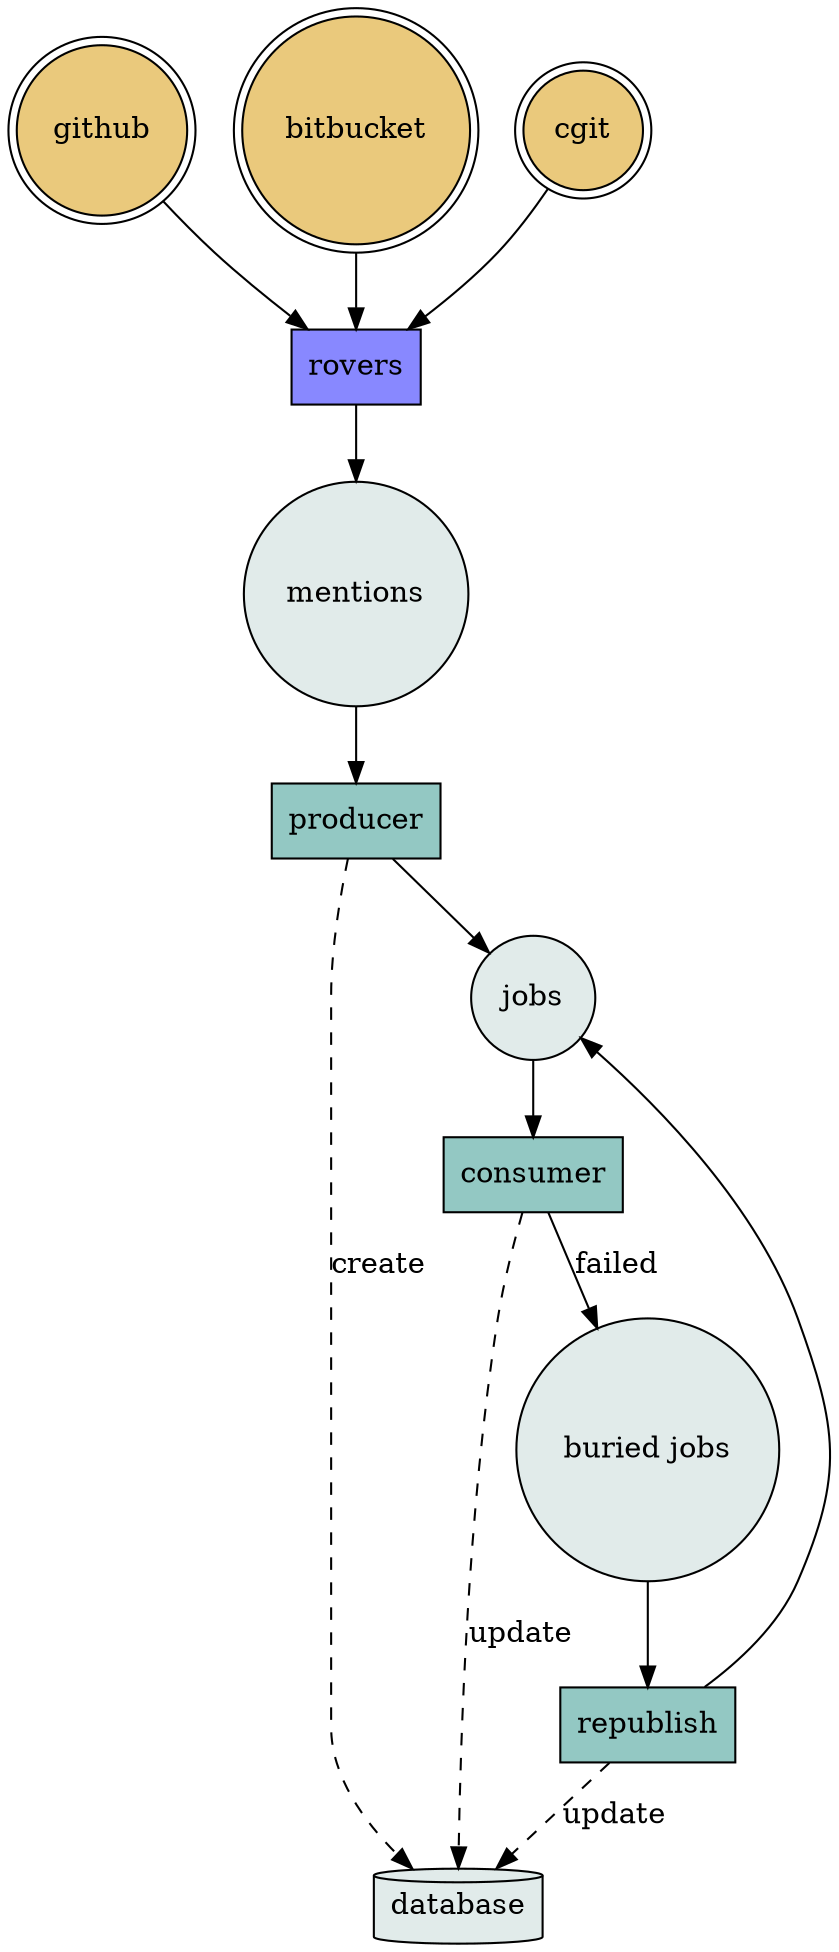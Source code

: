 strict digraph {
    {
        node [style="filled" fillcolor="#EAC97C"]
        github [shape="doublecircle"]
        bitbucket [shape="doublecircle"]
        cgit [shape="doublecircle"]
    }

    rovers [shape="polygon" style="filled" fillcolor="#8888ff"]

    {
        node [shape="polygon" style="filled" fillcolor="#93C8C3"]
        producer
        consumer
        republish
    }

    database [shape="cylinder" style="filled" fillcolor="#E1EBEA"]

    {
        node [style="filled" fillcolor="#E1EBEA"]
        mentions [shape="circle"]
        queue [label="jobs" shape="circle"]
        buried [label="buried jobs" shape="circle"]
    }

    github -> rovers
    bitbucket -> rovers
    cgit -> rovers
    rovers -> mentions

    mentions -> producer
    producer -> queue
    producer -> database [label="create" style="dashed"]

    queue -> consumer
    consumer ->  buried [label="failed"]
    consumer -> database [label="update" style="dashed"]

    buried -> republish
    republish -> queue
    republish -> database [label="update" style="dashed"]
}
